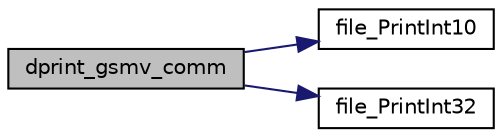 digraph "dprint_gsmv_comm"
{
 // LATEX_PDF_SIZE
  edge [fontname="Helvetica",fontsize="10",labelfontname="Helvetica",labelfontsize="10"];
  node [fontname="Helvetica",fontsize="10",shape=record];
  rankdir="LR";
  Node1 [label="dprint_gsmv_comm",height=0.2,width=0.4,color="black", fillcolor="grey75", style="filled", fontcolor="black",tooltip=" "];
  Node1 -> Node2 [color="midnightblue",fontsize="10",style="solid",fontname="Helvetica"];
  Node2 [label="file_PrintInt10",height=0.2,width=0.4,color="black", fillcolor="white", style="filled",URL="$superlu__defs_8h.html#a65bc05523700a6829d5f4bccbe990ba2",tooltip=" "];
  Node1 -> Node3 [color="midnightblue",fontsize="10",style="solid",fontname="Helvetica"];
  Node3 [label="file_PrintInt32",height=0.2,width=0.4,color="black", fillcolor="white", style="filled",URL="$superlu__defs_8h.html#aa92a1a21fb8e352151dca3301ba6e96a",tooltip=" "];
}
